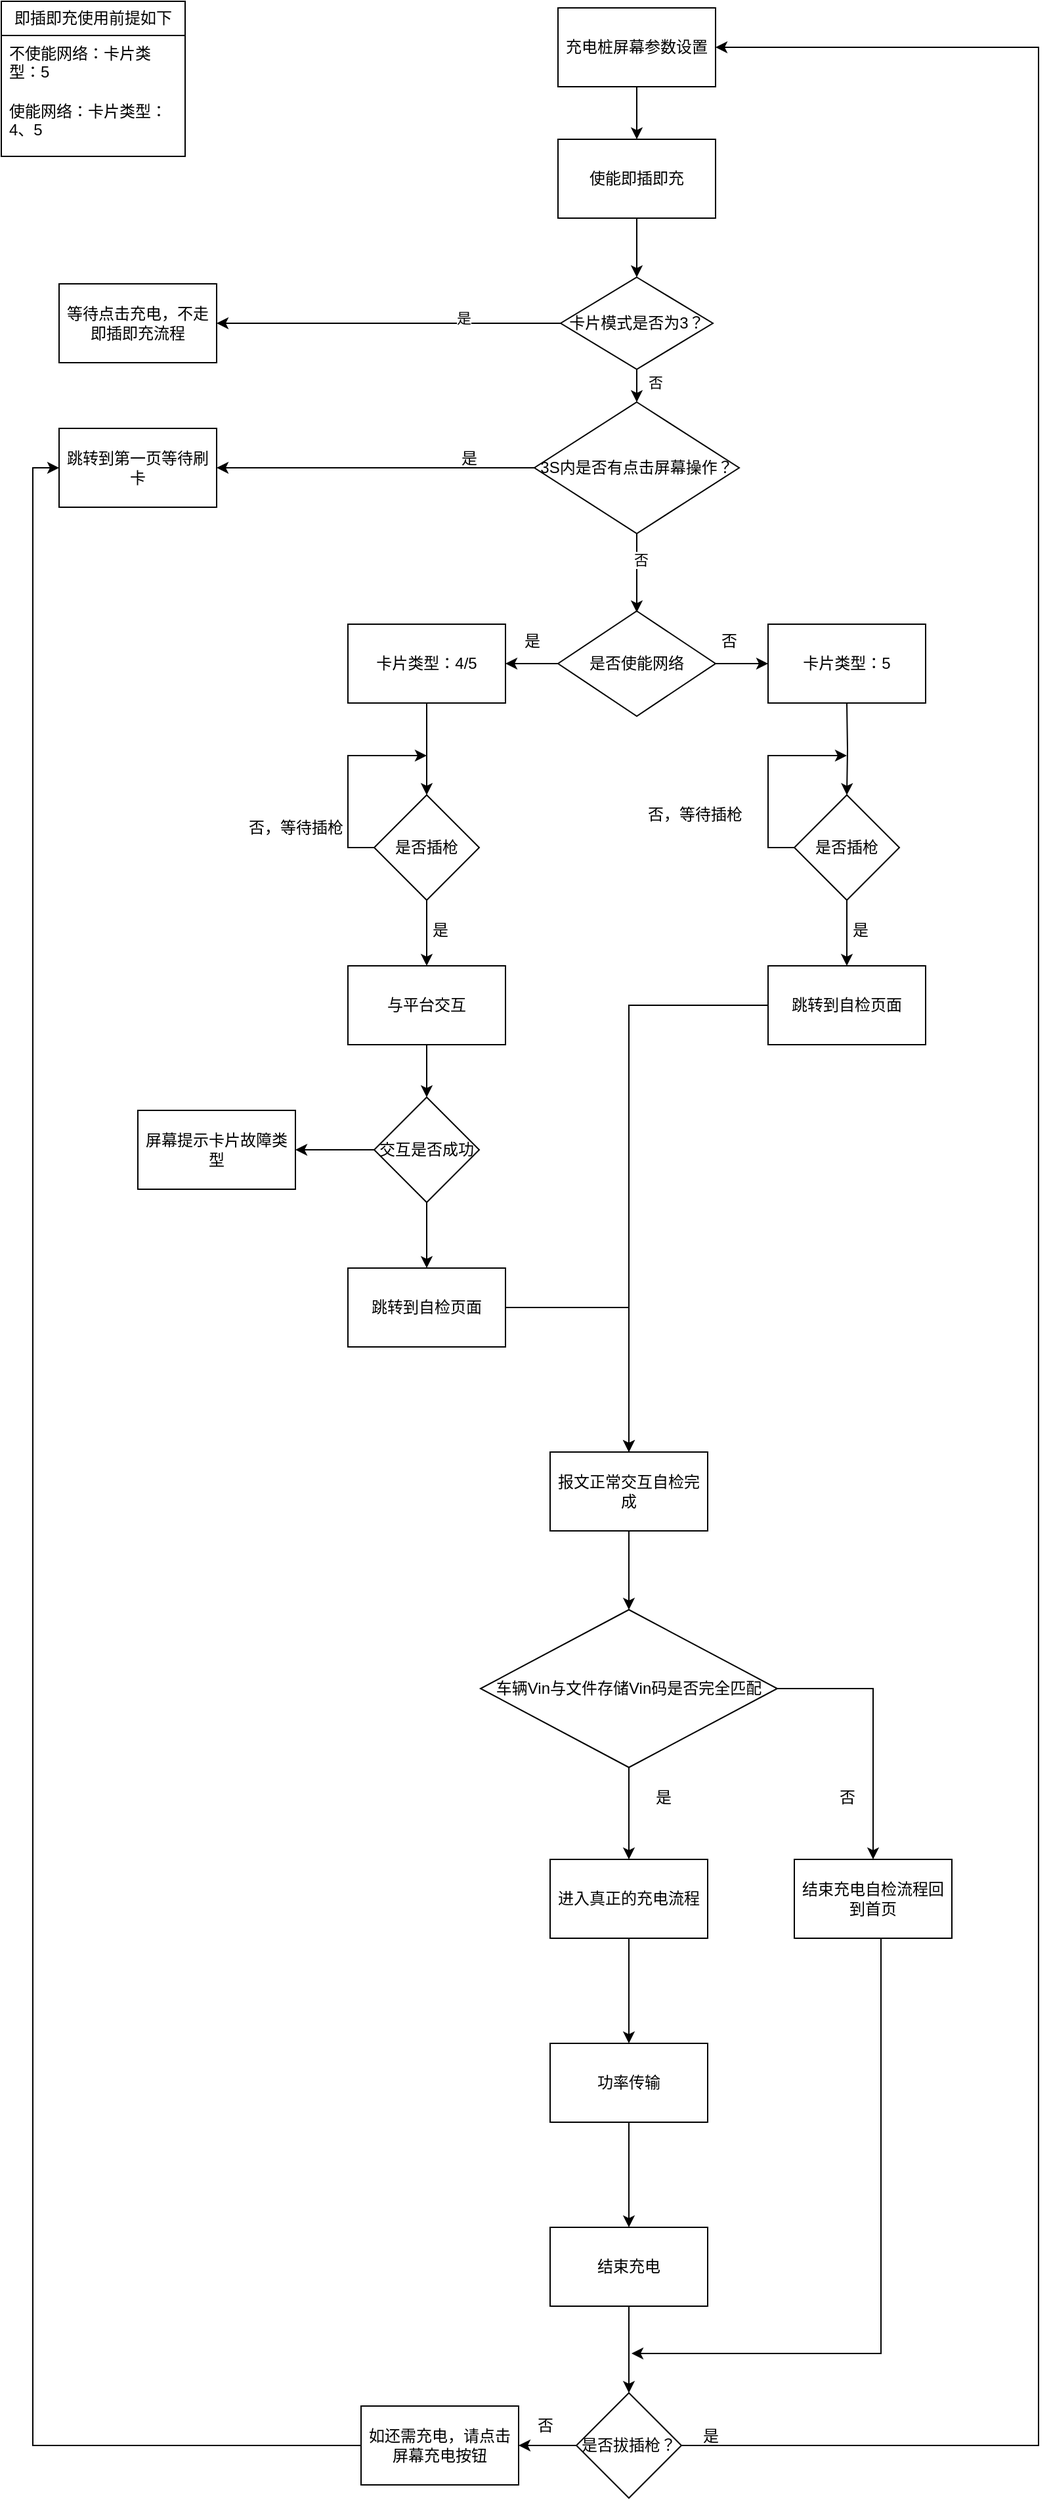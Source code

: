 <mxfile version="26.1.0">
  <diagram name="第 1 页" id="9cIVjtcakUyVUGA3XNN7">
    <mxGraphModel dx="1666" dy="789" grid="1" gridSize="10" guides="1" tooltips="1" connect="1" arrows="1" fold="1" page="1" pageScale="1" pageWidth="827" pageHeight="1169" math="0" shadow="0">
      <root>
        <mxCell id="0" />
        <mxCell id="1" parent="0" />
        <mxCell id="ppGhZPvesxdBHtW0obNA-3" value="即插即充使用前提如下" style="swimlane;fontStyle=0;childLayout=stackLayout;horizontal=1;startSize=26;fillColor=none;horizontalStack=0;resizeParent=1;resizeParentMax=0;resizeLast=0;collapsible=1;marginBottom=0;whiteSpace=wrap;html=1;" vertex="1" parent="1">
          <mxGeometry width="140" height="118" as="geometry" />
        </mxCell>
        <mxCell id="ppGhZPvesxdBHtW0obNA-4" value="不使能网络：卡片类型：5" style="text;strokeColor=none;fillColor=none;align=left;verticalAlign=top;spacingLeft=4;spacingRight=4;overflow=hidden;rotatable=0;points=[[0,0.5],[1,0.5]];portConstraint=eastwest;whiteSpace=wrap;html=1;" vertex="1" parent="ppGhZPvesxdBHtW0obNA-3">
          <mxGeometry y="26" width="140" height="44" as="geometry" />
        </mxCell>
        <mxCell id="ppGhZPvesxdBHtW0obNA-7" value="使能网络：卡片类型：4、5" style="text;strokeColor=none;fillColor=none;align=left;verticalAlign=top;spacingLeft=4;spacingRight=4;overflow=hidden;rotatable=0;points=[[0,0.5],[1,0.5]];portConstraint=eastwest;whiteSpace=wrap;html=1;" vertex="1" parent="ppGhZPvesxdBHtW0obNA-3">
          <mxGeometry y="70" width="140" height="48" as="geometry" />
        </mxCell>
        <mxCell id="ppGhZPvesxdBHtW0obNA-17" value="" style="edgeStyle=orthogonalEdgeStyle;rounded=0;orthogonalLoop=1;jettySize=auto;html=1;" edge="1" parent="1" source="ppGhZPvesxdBHtW0obNA-15" target="ppGhZPvesxdBHtW0obNA-16">
          <mxGeometry relative="1" as="geometry" />
        </mxCell>
        <mxCell id="ppGhZPvesxdBHtW0obNA-15" value="充电桩屏幕参数设置" style="rounded=0;whiteSpace=wrap;html=1;" vertex="1" parent="1">
          <mxGeometry x="424" y="5" width="120" height="60" as="geometry" />
        </mxCell>
        <mxCell id="ppGhZPvesxdBHtW0obNA-85" value="" style="edgeStyle=orthogonalEdgeStyle;rounded=0;orthogonalLoop=1;jettySize=auto;html=1;" edge="1" parent="1" source="ppGhZPvesxdBHtW0obNA-16" target="ppGhZPvesxdBHtW0obNA-84">
          <mxGeometry relative="1" as="geometry" />
        </mxCell>
        <mxCell id="ppGhZPvesxdBHtW0obNA-16" value="使能即插即充" style="rounded=0;whiteSpace=wrap;html=1;" vertex="1" parent="1">
          <mxGeometry x="424" y="105" width="120" height="60" as="geometry" />
        </mxCell>
        <mxCell id="ppGhZPvesxdBHtW0obNA-29" value="" style="edgeStyle=orthogonalEdgeStyle;rounded=0;orthogonalLoop=1;jettySize=auto;html=1;" edge="1" parent="1" source="ppGhZPvesxdBHtW0obNA-22" target="ppGhZPvesxdBHtW0obNA-28">
          <mxGeometry relative="1" as="geometry" />
        </mxCell>
        <mxCell id="ppGhZPvesxdBHtW0obNA-31" value="" style="edgeStyle=orthogonalEdgeStyle;rounded=0;orthogonalLoop=1;jettySize=auto;html=1;" edge="1" parent="1" source="ppGhZPvesxdBHtW0obNA-22" target="ppGhZPvesxdBHtW0obNA-30">
          <mxGeometry relative="1" as="geometry" />
        </mxCell>
        <mxCell id="ppGhZPvesxdBHtW0obNA-22" value="是否使能网络" style="rhombus;whiteSpace=wrap;html=1;rounded=0;" vertex="1" parent="1">
          <mxGeometry x="424" y="464" width="120" height="80" as="geometry" />
        </mxCell>
        <mxCell id="ppGhZPvesxdBHtW0obNA-28" value="卡片类型：5" style="rounded=0;whiteSpace=wrap;html=1;" vertex="1" parent="1">
          <mxGeometry x="584" y="474" width="120" height="60" as="geometry" />
        </mxCell>
        <mxCell id="ppGhZPvesxdBHtW0obNA-37" value="" style="edgeStyle=orthogonalEdgeStyle;rounded=0;orthogonalLoop=1;jettySize=auto;html=1;" edge="1" parent="1" source="ppGhZPvesxdBHtW0obNA-30" target="ppGhZPvesxdBHtW0obNA-36">
          <mxGeometry relative="1" as="geometry" />
        </mxCell>
        <mxCell id="ppGhZPvesxdBHtW0obNA-30" value="卡片类型：4/5" style="whiteSpace=wrap;html=1;rounded=0;" vertex="1" parent="1">
          <mxGeometry x="264" y="474" width="120" height="60" as="geometry" />
        </mxCell>
        <mxCell id="ppGhZPvesxdBHtW0obNA-34" value="否" style="text;html=1;align=center;verticalAlign=middle;resizable=0;points=[];autosize=1;strokeColor=none;fillColor=none;" vertex="1" parent="1">
          <mxGeometry x="534" y="472" width="40" height="30" as="geometry" />
        </mxCell>
        <mxCell id="ppGhZPvesxdBHtW0obNA-35" value="是" style="text;html=1;align=center;verticalAlign=middle;resizable=0;points=[];autosize=1;strokeColor=none;fillColor=none;" vertex="1" parent="1">
          <mxGeometry x="384" y="472" width="40" height="30" as="geometry" />
        </mxCell>
        <mxCell id="ppGhZPvesxdBHtW0obNA-39" value="" style="edgeStyle=orthogonalEdgeStyle;rounded=0;orthogonalLoop=1;jettySize=auto;html=1;" edge="1" parent="1" source="ppGhZPvesxdBHtW0obNA-36" target="ppGhZPvesxdBHtW0obNA-38">
          <mxGeometry relative="1" as="geometry" />
        </mxCell>
        <mxCell id="ppGhZPvesxdBHtW0obNA-42" style="edgeStyle=orthogonalEdgeStyle;rounded=0;orthogonalLoop=1;jettySize=auto;html=1;exitX=0;exitY=0.5;exitDx=0;exitDy=0;" edge="1" parent="1" source="ppGhZPvesxdBHtW0obNA-36">
          <mxGeometry relative="1" as="geometry">
            <mxPoint x="324" y="574" as="targetPoint" />
            <Array as="points">
              <mxPoint x="264" y="644" />
              <mxPoint x="264" y="574" />
            </Array>
          </mxGeometry>
        </mxCell>
        <mxCell id="ppGhZPvesxdBHtW0obNA-36" value="是否插枪" style="rhombus;whiteSpace=wrap;html=1;rounded=0;" vertex="1" parent="1">
          <mxGeometry x="284" y="604" width="80" height="80" as="geometry" />
        </mxCell>
        <mxCell id="ppGhZPvesxdBHtW0obNA-46" value="" style="edgeStyle=orthogonalEdgeStyle;rounded=0;orthogonalLoop=1;jettySize=auto;html=1;" edge="1" parent="1" source="ppGhZPvesxdBHtW0obNA-38" target="ppGhZPvesxdBHtW0obNA-45">
          <mxGeometry relative="1" as="geometry" />
        </mxCell>
        <mxCell id="ppGhZPvesxdBHtW0obNA-38" value="与平台交互" style="whiteSpace=wrap;html=1;rounded=0;" vertex="1" parent="1">
          <mxGeometry x="264" y="734" width="120" height="60" as="geometry" />
        </mxCell>
        <mxCell id="ppGhZPvesxdBHtW0obNA-43" value="是" style="text;html=1;align=center;verticalAlign=middle;resizable=0;points=[];autosize=1;strokeColor=none;fillColor=none;" vertex="1" parent="1">
          <mxGeometry x="314" y="692" width="40" height="30" as="geometry" />
        </mxCell>
        <mxCell id="ppGhZPvesxdBHtW0obNA-44" value="否，等待插枪" style="text;html=1;align=center;verticalAlign=middle;resizable=0;points=[];autosize=1;strokeColor=none;fillColor=none;" vertex="1" parent="1">
          <mxGeometry x="174" y="614" width="100" height="30" as="geometry" />
        </mxCell>
        <mxCell id="ppGhZPvesxdBHtW0obNA-48" value="" style="edgeStyle=orthogonalEdgeStyle;rounded=0;orthogonalLoop=1;jettySize=auto;html=1;" edge="1" parent="1" source="ppGhZPvesxdBHtW0obNA-45" target="ppGhZPvesxdBHtW0obNA-47">
          <mxGeometry relative="1" as="geometry" />
        </mxCell>
        <mxCell id="ppGhZPvesxdBHtW0obNA-50" value="" style="edgeStyle=orthogonalEdgeStyle;rounded=0;orthogonalLoop=1;jettySize=auto;html=1;" edge="1" parent="1" source="ppGhZPvesxdBHtW0obNA-45" target="ppGhZPvesxdBHtW0obNA-49">
          <mxGeometry relative="1" as="geometry" />
        </mxCell>
        <mxCell id="ppGhZPvesxdBHtW0obNA-45" value="交互是否成功" style="rhombus;whiteSpace=wrap;html=1;rounded=0;" vertex="1" parent="1">
          <mxGeometry x="284" y="834" width="80" height="80" as="geometry" />
        </mxCell>
        <mxCell id="ppGhZPvesxdBHtW0obNA-61" value="" style="edgeStyle=orthogonalEdgeStyle;rounded=0;orthogonalLoop=1;jettySize=auto;html=1;" edge="1" parent="1" source="ppGhZPvesxdBHtW0obNA-47" target="ppGhZPvesxdBHtW0obNA-60">
          <mxGeometry relative="1" as="geometry" />
        </mxCell>
        <mxCell id="ppGhZPvesxdBHtW0obNA-47" value="跳转到自检页面" style="whiteSpace=wrap;html=1;rounded=0;" vertex="1" parent="1">
          <mxGeometry x="264" y="964" width="120" height="60" as="geometry" />
        </mxCell>
        <mxCell id="ppGhZPvesxdBHtW0obNA-49" value="屏幕提示卡片故障类型" style="whiteSpace=wrap;html=1;rounded=0;" vertex="1" parent="1">
          <mxGeometry x="104" y="844" width="120" height="60" as="geometry" />
        </mxCell>
        <mxCell id="ppGhZPvesxdBHtW0obNA-53" value="" style="edgeStyle=orthogonalEdgeStyle;rounded=0;orthogonalLoop=1;jettySize=auto;html=1;" edge="1" parent="1" target="ppGhZPvesxdBHtW0obNA-56">
          <mxGeometry relative="1" as="geometry">
            <mxPoint x="644" y="534" as="sourcePoint" />
          </mxGeometry>
        </mxCell>
        <mxCell id="ppGhZPvesxdBHtW0obNA-54" value="" style="edgeStyle=orthogonalEdgeStyle;rounded=0;orthogonalLoop=1;jettySize=auto;html=1;" edge="1" parent="1" source="ppGhZPvesxdBHtW0obNA-56">
          <mxGeometry relative="1" as="geometry">
            <mxPoint x="644" y="734" as="targetPoint" />
          </mxGeometry>
        </mxCell>
        <mxCell id="ppGhZPvesxdBHtW0obNA-55" style="edgeStyle=orthogonalEdgeStyle;rounded=0;orthogonalLoop=1;jettySize=auto;html=1;exitX=0;exitY=0.5;exitDx=0;exitDy=0;" edge="1" parent="1" source="ppGhZPvesxdBHtW0obNA-56">
          <mxGeometry relative="1" as="geometry">
            <mxPoint x="644" y="574" as="targetPoint" />
            <Array as="points">
              <mxPoint x="584" y="644" />
              <mxPoint x="584" y="574" />
            </Array>
          </mxGeometry>
        </mxCell>
        <mxCell id="ppGhZPvesxdBHtW0obNA-56" value="是否插枪" style="rhombus;whiteSpace=wrap;html=1;rounded=0;" vertex="1" parent="1">
          <mxGeometry x="604" y="604" width="80" height="80" as="geometry" />
        </mxCell>
        <mxCell id="ppGhZPvesxdBHtW0obNA-57" value="是" style="text;html=1;align=center;verticalAlign=middle;resizable=0;points=[];autosize=1;strokeColor=none;fillColor=none;" vertex="1" parent="1">
          <mxGeometry x="634" y="692" width="40" height="30" as="geometry" />
        </mxCell>
        <mxCell id="ppGhZPvesxdBHtW0obNA-58" value="否，等待插枪" style="text;html=1;align=center;verticalAlign=middle;resizable=0;points=[];autosize=1;strokeColor=none;fillColor=none;" vertex="1" parent="1">
          <mxGeometry x="478" y="604" width="100" height="30" as="geometry" />
        </mxCell>
        <mxCell id="ppGhZPvesxdBHtW0obNA-62" style="edgeStyle=orthogonalEdgeStyle;rounded=0;orthogonalLoop=1;jettySize=auto;html=1;entryX=0.5;entryY=0;entryDx=0;entryDy=0;" edge="1" parent="1" source="ppGhZPvesxdBHtW0obNA-59" target="ppGhZPvesxdBHtW0obNA-60">
          <mxGeometry relative="1" as="geometry" />
        </mxCell>
        <mxCell id="ppGhZPvesxdBHtW0obNA-59" value="跳转到自检页面" style="whiteSpace=wrap;html=1;rounded=0;" vertex="1" parent="1">
          <mxGeometry x="584" y="734" width="120" height="60" as="geometry" />
        </mxCell>
        <mxCell id="ppGhZPvesxdBHtW0obNA-66" value="" style="edgeStyle=orthogonalEdgeStyle;rounded=0;orthogonalLoop=1;jettySize=auto;html=1;" edge="1" parent="1" source="ppGhZPvesxdBHtW0obNA-60" target="ppGhZPvesxdBHtW0obNA-65">
          <mxGeometry relative="1" as="geometry" />
        </mxCell>
        <mxCell id="ppGhZPvesxdBHtW0obNA-60" value="报文正常交互自检完成" style="rounded=0;whiteSpace=wrap;html=1;" vertex="1" parent="1">
          <mxGeometry x="418" y="1104" width="120" height="60" as="geometry" />
        </mxCell>
        <mxCell id="ppGhZPvesxdBHtW0obNA-68" value="" style="edgeStyle=orthogonalEdgeStyle;rounded=0;orthogonalLoop=1;jettySize=auto;html=1;" edge="1" parent="1" source="ppGhZPvesxdBHtW0obNA-65" target="ppGhZPvesxdBHtW0obNA-67">
          <mxGeometry relative="1" as="geometry" />
        </mxCell>
        <mxCell id="ppGhZPvesxdBHtW0obNA-70" value="" style="edgeStyle=orthogonalEdgeStyle;rounded=0;orthogonalLoop=1;jettySize=auto;html=1;" edge="1" parent="1" source="ppGhZPvesxdBHtW0obNA-65" target="ppGhZPvesxdBHtW0obNA-69">
          <mxGeometry relative="1" as="geometry" />
        </mxCell>
        <mxCell id="ppGhZPvesxdBHtW0obNA-65" value="车辆Vin与文件存储Vin码是否完全匹配" style="rhombus;whiteSpace=wrap;html=1;rounded=0;" vertex="1" parent="1">
          <mxGeometry x="365" y="1224" width="226" height="120" as="geometry" />
        </mxCell>
        <mxCell id="ppGhZPvesxdBHtW0obNA-78" value="" style="edgeStyle=orthogonalEdgeStyle;rounded=0;orthogonalLoop=1;jettySize=auto;html=1;" edge="1" parent="1" source="ppGhZPvesxdBHtW0obNA-67" target="ppGhZPvesxdBHtW0obNA-77">
          <mxGeometry relative="1" as="geometry" />
        </mxCell>
        <mxCell id="ppGhZPvesxdBHtW0obNA-67" value="进入真正的充电流程" style="whiteSpace=wrap;html=1;rounded=0;" vertex="1" parent="1">
          <mxGeometry x="418" y="1414" width="120" height="60" as="geometry" />
        </mxCell>
        <mxCell id="ppGhZPvesxdBHtW0obNA-116" style="edgeStyle=orthogonalEdgeStyle;rounded=0;orthogonalLoop=1;jettySize=auto;html=1;" edge="1" parent="1" source="ppGhZPvesxdBHtW0obNA-69">
          <mxGeometry relative="1" as="geometry">
            <mxPoint x="480" y="1790" as="targetPoint" />
            <Array as="points">
              <mxPoint x="670" y="1790" />
            </Array>
          </mxGeometry>
        </mxCell>
        <mxCell id="ppGhZPvesxdBHtW0obNA-69" value="结束充电自检流程回到首页" style="whiteSpace=wrap;html=1;rounded=0;" vertex="1" parent="1">
          <mxGeometry x="604" y="1414" width="120" height="60" as="geometry" />
        </mxCell>
        <mxCell id="ppGhZPvesxdBHtW0obNA-71" value="是" style="text;html=1;align=center;verticalAlign=middle;resizable=0;points=[];autosize=1;strokeColor=none;fillColor=none;" vertex="1" parent="1">
          <mxGeometry x="484" y="1352" width="40" height="30" as="geometry" />
        </mxCell>
        <mxCell id="ppGhZPvesxdBHtW0obNA-72" value="否" style="text;html=1;align=center;verticalAlign=middle;resizable=0;points=[];autosize=1;strokeColor=none;fillColor=none;" vertex="1" parent="1">
          <mxGeometry x="624" y="1352" width="40" height="30" as="geometry" />
        </mxCell>
        <mxCell id="ppGhZPvesxdBHtW0obNA-80" value="" style="edgeStyle=orthogonalEdgeStyle;rounded=0;orthogonalLoop=1;jettySize=auto;html=1;" edge="1" parent="1" source="ppGhZPvesxdBHtW0obNA-77" target="ppGhZPvesxdBHtW0obNA-79">
          <mxGeometry relative="1" as="geometry" />
        </mxCell>
        <mxCell id="ppGhZPvesxdBHtW0obNA-77" value="功率传输" style="whiteSpace=wrap;html=1;rounded=0;" vertex="1" parent="1">
          <mxGeometry x="418" y="1554" width="120" height="60" as="geometry" />
        </mxCell>
        <mxCell id="ppGhZPvesxdBHtW0obNA-103" value="" style="edgeStyle=orthogonalEdgeStyle;rounded=0;orthogonalLoop=1;jettySize=auto;html=1;" edge="1" parent="1" source="ppGhZPvesxdBHtW0obNA-79" target="ppGhZPvesxdBHtW0obNA-102">
          <mxGeometry relative="1" as="geometry" />
        </mxCell>
        <mxCell id="ppGhZPvesxdBHtW0obNA-79" value="结束充电" style="whiteSpace=wrap;html=1;rounded=0;" vertex="1" parent="1">
          <mxGeometry x="418" y="1694" width="120" height="60" as="geometry" />
        </mxCell>
        <mxCell id="ppGhZPvesxdBHtW0obNA-89" value="" style="edgeStyle=orthogonalEdgeStyle;rounded=0;orthogonalLoop=1;jettySize=auto;html=1;" edge="1" parent="1" source="ppGhZPvesxdBHtW0obNA-84" target="ppGhZPvesxdBHtW0obNA-88">
          <mxGeometry relative="1" as="geometry" />
        </mxCell>
        <mxCell id="ppGhZPvesxdBHtW0obNA-90" value="是" style="edgeLabel;html=1;align=center;verticalAlign=middle;resizable=0;points=[];" vertex="1" connectable="0" parent="ppGhZPvesxdBHtW0obNA-89">
          <mxGeometry x="-0.431" y="-4" relative="1" as="geometry">
            <mxPoint as="offset" />
          </mxGeometry>
        </mxCell>
        <mxCell id="ppGhZPvesxdBHtW0obNA-94" value="" style="edgeStyle=orthogonalEdgeStyle;rounded=0;orthogonalLoop=1;jettySize=auto;html=1;" edge="1" parent="1" source="ppGhZPvesxdBHtW0obNA-84" target="ppGhZPvesxdBHtW0obNA-93">
          <mxGeometry relative="1" as="geometry" />
        </mxCell>
        <mxCell id="ppGhZPvesxdBHtW0obNA-95" value="否" style="edgeLabel;html=1;align=center;verticalAlign=middle;resizable=0;points=[];" vertex="1" connectable="0" parent="ppGhZPvesxdBHtW0obNA-94">
          <mxGeometry x="-0.64" y="4" relative="1" as="geometry">
            <mxPoint x="10" as="offset" />
          </mxGeometry>
        </mxCell>
        <mxCell id="ppGhZPvesxdBHtW0obNA-84" value="卡片模式是否为3？" style="rhombus;whiteSpace=wrap;html=1;rounded=0;" vertex="1" parent="1">
          <mxGeometry x="426" y="210" width="116" height="70" as="geometry" />
        </mxCell>
        <mxCell id="ppGhZPvesxdBHtW0obNA-88" value="等待点击充电，不走即插即充流程" style="whiteSpace=wrap;html=1;rounded=0;" vertex="1" parent="1">
          <mxGeometry x="44" y="215" width="120" height="60" as="geometry" />
        </mxCell>
        <mxCell id="ppGhZPvesxdBHtW0obNA-97" value="" style="edgeStyle=orthogonalEdgeStyle;rounded=0;orthogonalLoop=1;jettySize=auto;html=1;" edge="1" parent="1" source="ppGhZPvesxdBHtW0obNA-93">
          <mxGeometry relative="1" as="geometry">
            <mxPoint x="484" y="465" as="targetPoint" />
          </mxGeometry>
        </mxCell>
        <mxCell id="ppGhZPvesxdBHtW0obNA-98" value="否" style="edgeLabel;html=1;align=center;verticalAlign=middle;resizable=0;points=[];" vertex="1" connectable="0" parent="ppGhZPvesxdBHtW0obNA-97">
          <mxGeometry x="-0.333" y="3" relative="1" as="geometry">
            <mxPoint as="offset" />
          </mxGeometry>
        </mxCell>
        <mxCell id="ppGhZPvesxdBHtW0obNA-100" value="" style="edgeStyle=orthogonalEdgeStyle;rounded=0;orthogonalLoop=1;jettySize=auto;html=1;exitX=0;exitY=0.5;exitDx=0;exitDy=0;" edge="1" parent="1" source="ppGhZPvesxdBHtW0obNA-93" target="ppGhZPvesxdBHtW0obNA-99">
          <mxGeometry relative="1" as="geometry">
            <mxPoint x="406" y="365" as="sourcePoint" />
            <Array as="points" />
          </mxGeometry>
        </mxCell>
        <mxCell id="ppGhZPvesxdBHtW0obNA-93" value="3S内是否有点击屏幕操作？" style="rhombus;whiteSpace=wrap;html=1;rounded=0;" vertex="1" parent="1">
          <mxGeometry x="406" y="305" width="156" height="100" as="geometry" />
        </mxCell>
        <mxCell id="ppGhZPvesxdBHtW0obNA-99" value="跳转到第一页等待刷卡" style="whiteSpace=wrap;html=1;rounded=0;" vertex="1" parent="1">
          <mxGeometry x="44" y="325" width="120" height="60" as="geometry" />
        </mxCell>
        <mxCell id="ppGhZPvesxdBHtW0obNA-101" value="是" style="text;html=1;align=center;verticalAlign=middle;resizable=0;points=[];autosize=1;strokeColor=none;fillColor=none;" vertex="1" parent="1">
          <mxGeometry x="336" y="333" width="40" height="30" as="geometry" />
        </mxCell>
        <mxCell id="ppGhZPvesxdBHtW0obNA-109" style="edgeStyle=orthogonalEdgeStyle;rounded=0;orthogonalLoop=1;jettySize=auto;html=1;entryX=0;entryY=0.5;entryDx=0;entryDy=0;exitX=0;exitY=0.5;exitDx=0;exitDy=0;" edge="1" parent="1" source="ppGhZPvesxdBHtW0obNA-112" target="ppGhZPvesxdBHtW0obNA-99">
          <mxGeometry relative="1" as="geometry">
            <mxPoint x="310" y="1860" as="sourcePoint" />
          </mxGeometry>
        </mxCell>
        <mxCell id="ppGhZPvesxdBHtW0obNA-113" value="" style="edgeStyle=orthogonalEdgeStyle;rounded=0;orthogonalLoop=1;jettySize=auto;html=1;" edge="1" parent="1" source="ppGhZPvesxdBHtW0obNA-102" target="ppGhZPvesxdBHtW0obNA-112">
          <mxGeometry relative="1" as="geometry" />
        </mxCell>
        <mxCell id="ppGhZPvesxdBHtW0obNA-114" style="edgeStyle=orthogonalEdgeStyle;rounded=0;orthogonalLoop=1;jettySize=auto;html=1;entryX=1;entryY=0.5;entryDx=0;entryDy=0;" edge="1" parent="1" source="ppGhZPvesxdBHtW0obNA-102" target="ppGhZPvesxdBHtW0obNA-15">
          <mxGeometry relative="1" as="geometry">
            <Array as="points">
              <mxPoint x="790" y="1860" />
              <mxPoint x="790" y="35" />
            </Array>
          </mxGeometry>
        </mxCell>
        <mxCell id="ppGhZPvesxdBHtW0obNA-102" value="是否拔插枪？" style="rhombus;whiteSpace=wrap;html=1;rounded=0;" vertex="1" parent="1">
          <mxGeometry x="438" y="1820" width="80" height="80" as="geometry" />
        </mxCell>
        <mxCell id="ppGhZPvesxdBHtW0obNA-108" value="否" style="text;html=1;align=center;verticalAlign=middle;resizable=0;points=[];autosize=1;strokeColor=none;fillColor=none;" vertex="1" parent="1">
          <mxGeometry x="394" y="1830" width="40" height="30" as="geometry" />
        </mxCell>
        <mxCell id="ppGhZPvesxdBHtW0obNA-112" value="如还需充电，请点击屏幕充电按钮" style="whiteSpace=wrap;html=1;rounded=0;" vertex="1" parent="1">
          <mxGeometry x="274" y="1830" width="120" height="60" as="geometry" />
        </mxCell>
        <mxCell id="ppGhZPvesxdBHtW0obNA-115" value="是" style="text;html=1;align=center;verticalAlign=middle;resizable=0;points=[];autosize=1;strokeColor=none;fillColor=none;" vertex="1" parent="1">
          <mxGeometry x="520" y="1838" width="40" height="30" as="geometry" />
        </mxCell>
      </root>
    </mxGraphModel>
  </diagram>
</mxfile>
